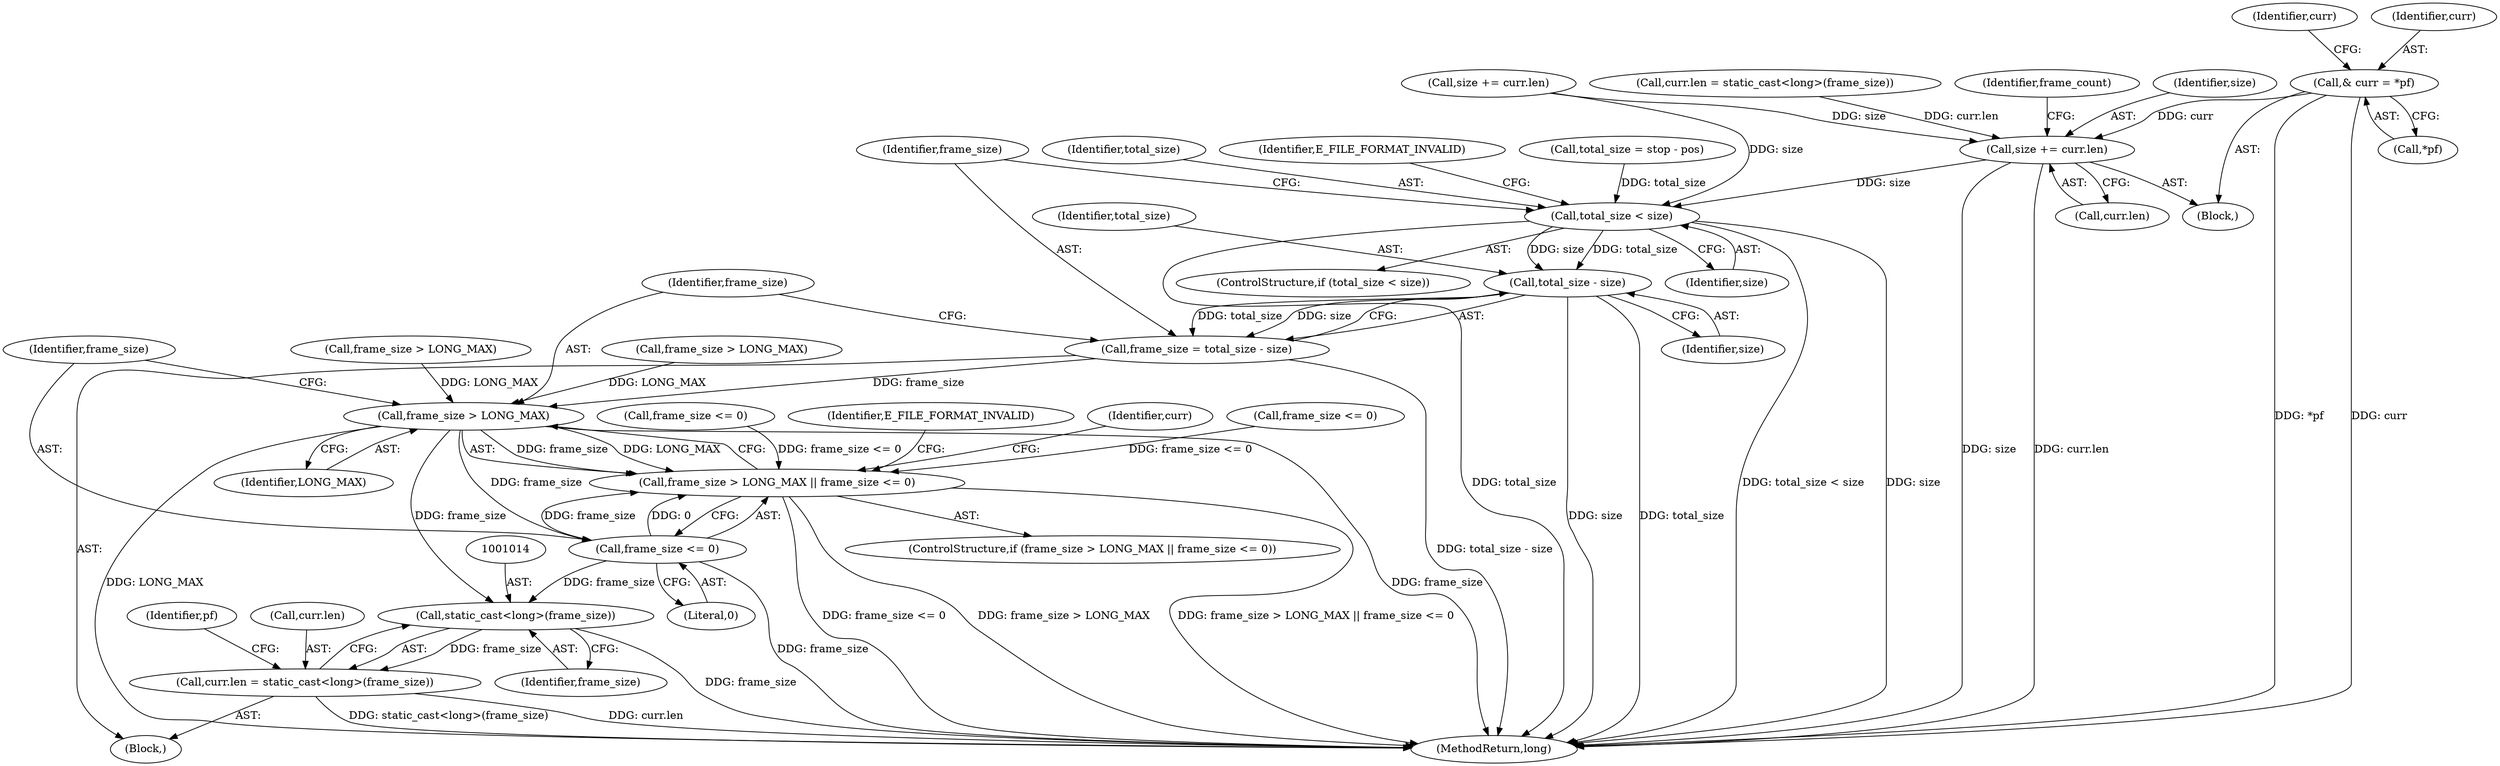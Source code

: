 digraph "0_Android_cc274e2abe8b2a6698a5c47d8aa4bb45f1f9538d_33@pointer" {
"1000841" [label="(Call,& curr = *pf)"];
"1000917" [label="(Call,size += curr.len)"];
"1000989" [label="(Call,total_size < size)"];
"1000996" [label="(Call,total_size - size)"];
"1000994" [label="(Call,frame_size = total_size - size)"];
"1001001" [label="(Call,frame_size > LONG_MAX)"];
"1001000" [label="(Call,frame_size > LONG_MAX || frame_size <= 0)"];
"1001004" [label="(Call,frame_size <= 0)"];
"1001013" [label="(Call,static_cast<long>(frame_size))"];
"1001009" [label="(Call,curr.len = static_cast<long>(frame_size))"];
"1000991" [label="(Identifier,size)"];
"1000910" [label="(Call,curr.len = static_cast<long>(frame_size))"];
"1001000" [label="(Call,frame_size > LONG_MAX || frame_size <= 0)"];
"1001013" [label="(Call,static_cast<long>(frame_size))"];
"1001017" [label="(Identifier,pf)"];
"1001015" [label="(Identifier,frame_size)"];
"1000919" [label="(Call,curr.len)"];
"1000923" [label="(Identifier,frame_count)"];
"1000995" [label="(Identifier,frame_size)"];
"1000993" [label="(Identifier,E_FILE_FORMAT_INVALID)"];
"1000983" [label="(Call,total_size = stop - pos)"];
"1001066" [label="(MethodReturn,long)"];
"1000905" [label="(Call,frame_size > LONG_MAX)"];
"1001004" [label="(Call,frame_size <= 0)"];
"1000998" [label="(Identifier,size)"];
"1000731" [label="(Call,frame_size > LONG_MAX)"];
"1000999" [label="(ControlStructure,if (frame_size > LONG_MAX || frame_size <= 0))"];
"1000899" [label="(Call,frame_size <= 0)"];
"1000841" [label="(Call,& curr = *pf)"];
"1000997" [label="(Identifier,total_size)"];
"1001005" [label="(Identifier,frame_size)"];
"1001003" [label="(Identifier,LONG_MAX)"];
"1001009" [label="(Call,curr.len = static_cast<long>(frame_size))"];
"1000782" [label="(Call,size += curr.len)"];
"1001006" [label="(Literal,0)"];
"1000994" [label="(Call,frame_size = total_size - size)"];
"1001008" [label="(Identifier,E_FILE_FORMAT_INVALID)"];
"1001011" [label="(Identifier,curr)"];
"1000918" [label="(Identifier,size)"];
"1000843" [label="(Call,*pf)"];
"1000793" [label="(Block,)"];
"1000988" [label="(ControlStructure,if (total_size < size))"];
"1000989" [label="(Call,total_size < size)"];
"1000917" [label="(Call,size += curr.len)"];
"1000990" [label="(Identifier,total_size)"];
"1001002" [label="(Identifier,frame_size)"];
"1000996" [label="(Call,total_size - size)"];
"1000725" [label="(Call,frame_size <= 0)"];
"1000847" [label="(Identifier,curr)"];
"1000842" [label="(Identifier,curr)"];
"1001001" [label="(Call,frame_size > LONG_MAX)"];
"1000928" [label="(Block,)"];
"1001010" [label="(Call,curr.len)"];
"1000841" -> "1000793"  [label="AST: "];
"1000841" -> "1000843"  [label="CFG: "];
"1000842" -> "1000841"  [label="AST: "];
"1000843" -> "1000841"  [label="AST: "];
"1000847" -> "1000841"  [label="CFG: "];
"1000841" -> "1001066"  [label="DDG: *pf"];
"1000841" -> "1001066"  [label="DDG: curr"];
"1000841" -> "1000917"  [label="DDG: curr"];
"1000917" -> "1000793"  [label="AST: "];
"1000917" -> "1000919"  [label="CFG: "];
"1000918" -> "1000917"  [label="AST: "];
"1000919" -> "1000917"  [label="AST: "];
"1000923" -> "1000917"  [label="CFG: "];
"1000917" -> "1001066"  [label="DDG: size"];
"1000917" -> "1001066"  [label="DDG: curr.len"];
"1000910" -> "1000917"  [label="DDG: curr.len"];
"1000782" -> "1000917"  [label="DDG: size"];
"1000917" -> "1000989"  [label="DDG: size"];
"1000989" -> "1000988"  [label="AST: "];
"1000989" -> "1000991"  [label="CFG: "];
"1000990" -> "1000989"  [label="AST: "];
"1000991" -> "1000989"  [label="AST: "];
"1000993" -> "1000989"  [label="CFG: "];
"1000995" -> "1000989"  [label="CFG: "];
"1000989" -> "1001066"  [label="DDG: total_size < size"];
"1000989" -> "1001066"  [label="DDG: size"];
"1000989" -> "1001066"  [label="DDG: total_size"];
"1000983" -> "1000989"  [label="DDG: total_size"];
"1000782" -> "1000989"  [label="DDG: size"];
"1000989" -> "1000996"  [label="DDG: total_size"];
"1000989" -> "1000996"  [label="DDG: size"];
"1000996" -> "1000994"  [label="AST: "];
"1000996" -> "1000998"  [label="CFG: "];
"1000997" -> "1000996"  [label="AST: "];
"1000998" -> "1000996"  [label="AST: "];
"1000994" -> "1000996"  [label="CFG: "];
"1000996" -> "1001066"  [label="DDG: size"];
"1000996" -> "1001066"  [label="DDG: total_size"];
"1000996" -> "1000994"  [label="DDG: total_size"];
"1000996" -> "1000994"  [label="DDG: size"];
"1000994" -> "1000928"  [label="AST: "];
"1000995" -> "1000994"  [label="AST: "];
"1001002" -> "1000994"  [label="CFG: "];
"1000994" -> "1001066"  [label="DDG: total_size - size"];
"1000994" -> "1001001"  [label="DDG: frame_size"];
"1001001" -> "1001000"  [label="AST: "];
"1001001" -> "1001003"  [label="CFG: "];
"1001002" -> "1001001"  [label="AST: "];
"1001003" -> "1001001"  [label="AST: "];
"1001005" -> "1001001"  [label="CFG: "];
"1001000" -> "1001001"  [label="CFG: "];
"1001001" -> "1001066"  [label="DDG: LONG_MAX"];
"1001001" -> "1001066"  [label="DDG: frame_size"];
"1001001" -> "1001000"  [label="DDG: frame_size"];
"1001001" -> "1001000"  [label="DDG: LONG_MAX"];
"1000905" -> "1001001"  [label="DDG: LONG_MAX"];
"1000731" -> "1001001"  [label="DDG: LONG_MAX"];
"1001001" -> "1001004"  [label="DDG: frame_size"];
"1001001" -> "1001013"  [label="DDG: frame_size"];
"1001000" -> "1000999"  [label="AST: "];
"1001000" -> "1001004"  [label="CFG: "];
"1001004" -> "1001000"  [label="AST: "];
"1001008" -> "1001000"  [label="CFG: "];
"1001011" -> "1001000"  [label="CFG: "];
"1001000" -> "1001066"  [label="DDG: frame_size <= 0"];
"1001000" -> "1001066"  [label="DDG: frame_size > LONG_MAX"];
"1001000" -> "1001066"  [label="DDG: frame_size > LONG_MAX || frame_size <= 0"];
"1000899" -> "1001000"  [label="DDG: frame_size <= 0"];
"1000725" -> "1001000"  [label="DDG: frame_size <= 0"];
"1001004" -> "1001000"  [label="DDG: frame_size"];
"1001004" -> "1001000"  [label="DDG: 0"];
"1001004" -> "1001006"  [label="CFG: "];
"1001005" -> "1001004"  [label="AST: "];
"1001006" -> "1001004"  [label="AST: "];
"1001004" -> "1001066"  [label="DDG: frame_size"];
"1001004" -> "1001013"  [label="DDG: frame_size"];
"1001013" -> "1001009"  [label="AST: "];
"1001013" -> "1001015"  [label="CFG: "];
"1001014" -> "1001013"  [label="AST: "];
"1001015" -> "1001013"  [label="AST: "];
"1001009" -> "1001013"  [label="CFG: "];
"1001013" -> "1001066"  [label="DDG: frame_size"];
"1001013" -> "1001009"  [label="DDG: frame_size"];
"1001009" -> "1000928"  [label="AST: "];
"1001010" -> "1001009"  [label="AST: "];
"1001017" -> "1001009"  [label="CFG: "];
"1001009" -> "1001066"  [label="DDG: static_cast<long>(frame_size)"];
"1001009" -> "1001066"  [label="DDG: curr.len"];
}
